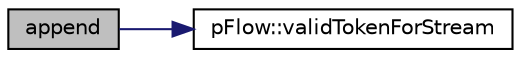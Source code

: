 digraph "append"
{
 // LATEX_PDF_SIZE
  edge [fontname="Helvetica",fontsize="10",labelfontname="Helvetica",labelfontsize="10"];
  node [fontname="Helvetica",fontsize="10",shape=record];
  rankdir="LR";
  Node1 [label="append",height=0.2,width=0.4,color="black", fillcolor="grey75", style="filled", fontcolor="black",tooltip="append token to the stream"];
  Node1 -> Node2 [color="midnightblue",fontsize="10",style="solid",fontname="Helvetica"];
  Node2 [label="pFlow::validTokenForStream",height=0.2,width=0.4,color="black", fillcolor="white", style="filled",URL="$namespacepFlow.html#a0a312db11262484e0216af6c618d43dc",tooltip="Is tok a valid token for this stream?"];
}
